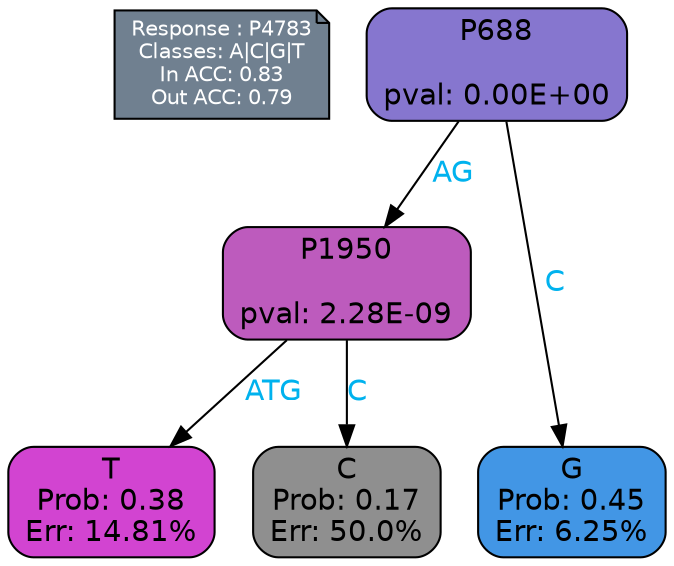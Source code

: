 digraph Tree {
node [shape=box, style="filled, rounded", color="black", fontname=helvetica] ;
graph [ranksep=equally, splines=polylines, bgcolor=transparent, dpi=600] ;
edge [fontname=helvetica] ;
LEGEND [label="Response : P4783
Classes: A|C|G|T
In ACC: 0.83
Out ACC: 0.79
",shape=note,align=left,style=filled,fillcolor="slategray",fontcolor="white",fontsize=10];1 [label="P688

pval: 0.00E+00", fillcolor="#8676cf"] ;
2 [label="P1950

pval: 2.28E-09", fillcolor="#bd5bbd"] ;
3 [label="T
Prob: 0.38
Err: 14.81%", fillcolor="#d244d1"] ;
4 [label="C
Prob: 0.17
Err: 50.0%", fillcolor="#8f8f8f"] ;
5 [label="G
Prob: 0.45
Err: 6.25%", fillcolor="#4296e5"] ;
1 -> 2 [label="AG",fontcolor=deepskyblue2] ;
1 -> 5 [label="C",fontcolor=deepskyblue2] ;
2 -> 3 [label="ATG",fontcolor=deepskyblue2] ;
2 -> 4 [label="C",fontcolor=deepskyblue2] ;
{rank = same; 3;4;5;}{rank = same; LEGEND;1;}}